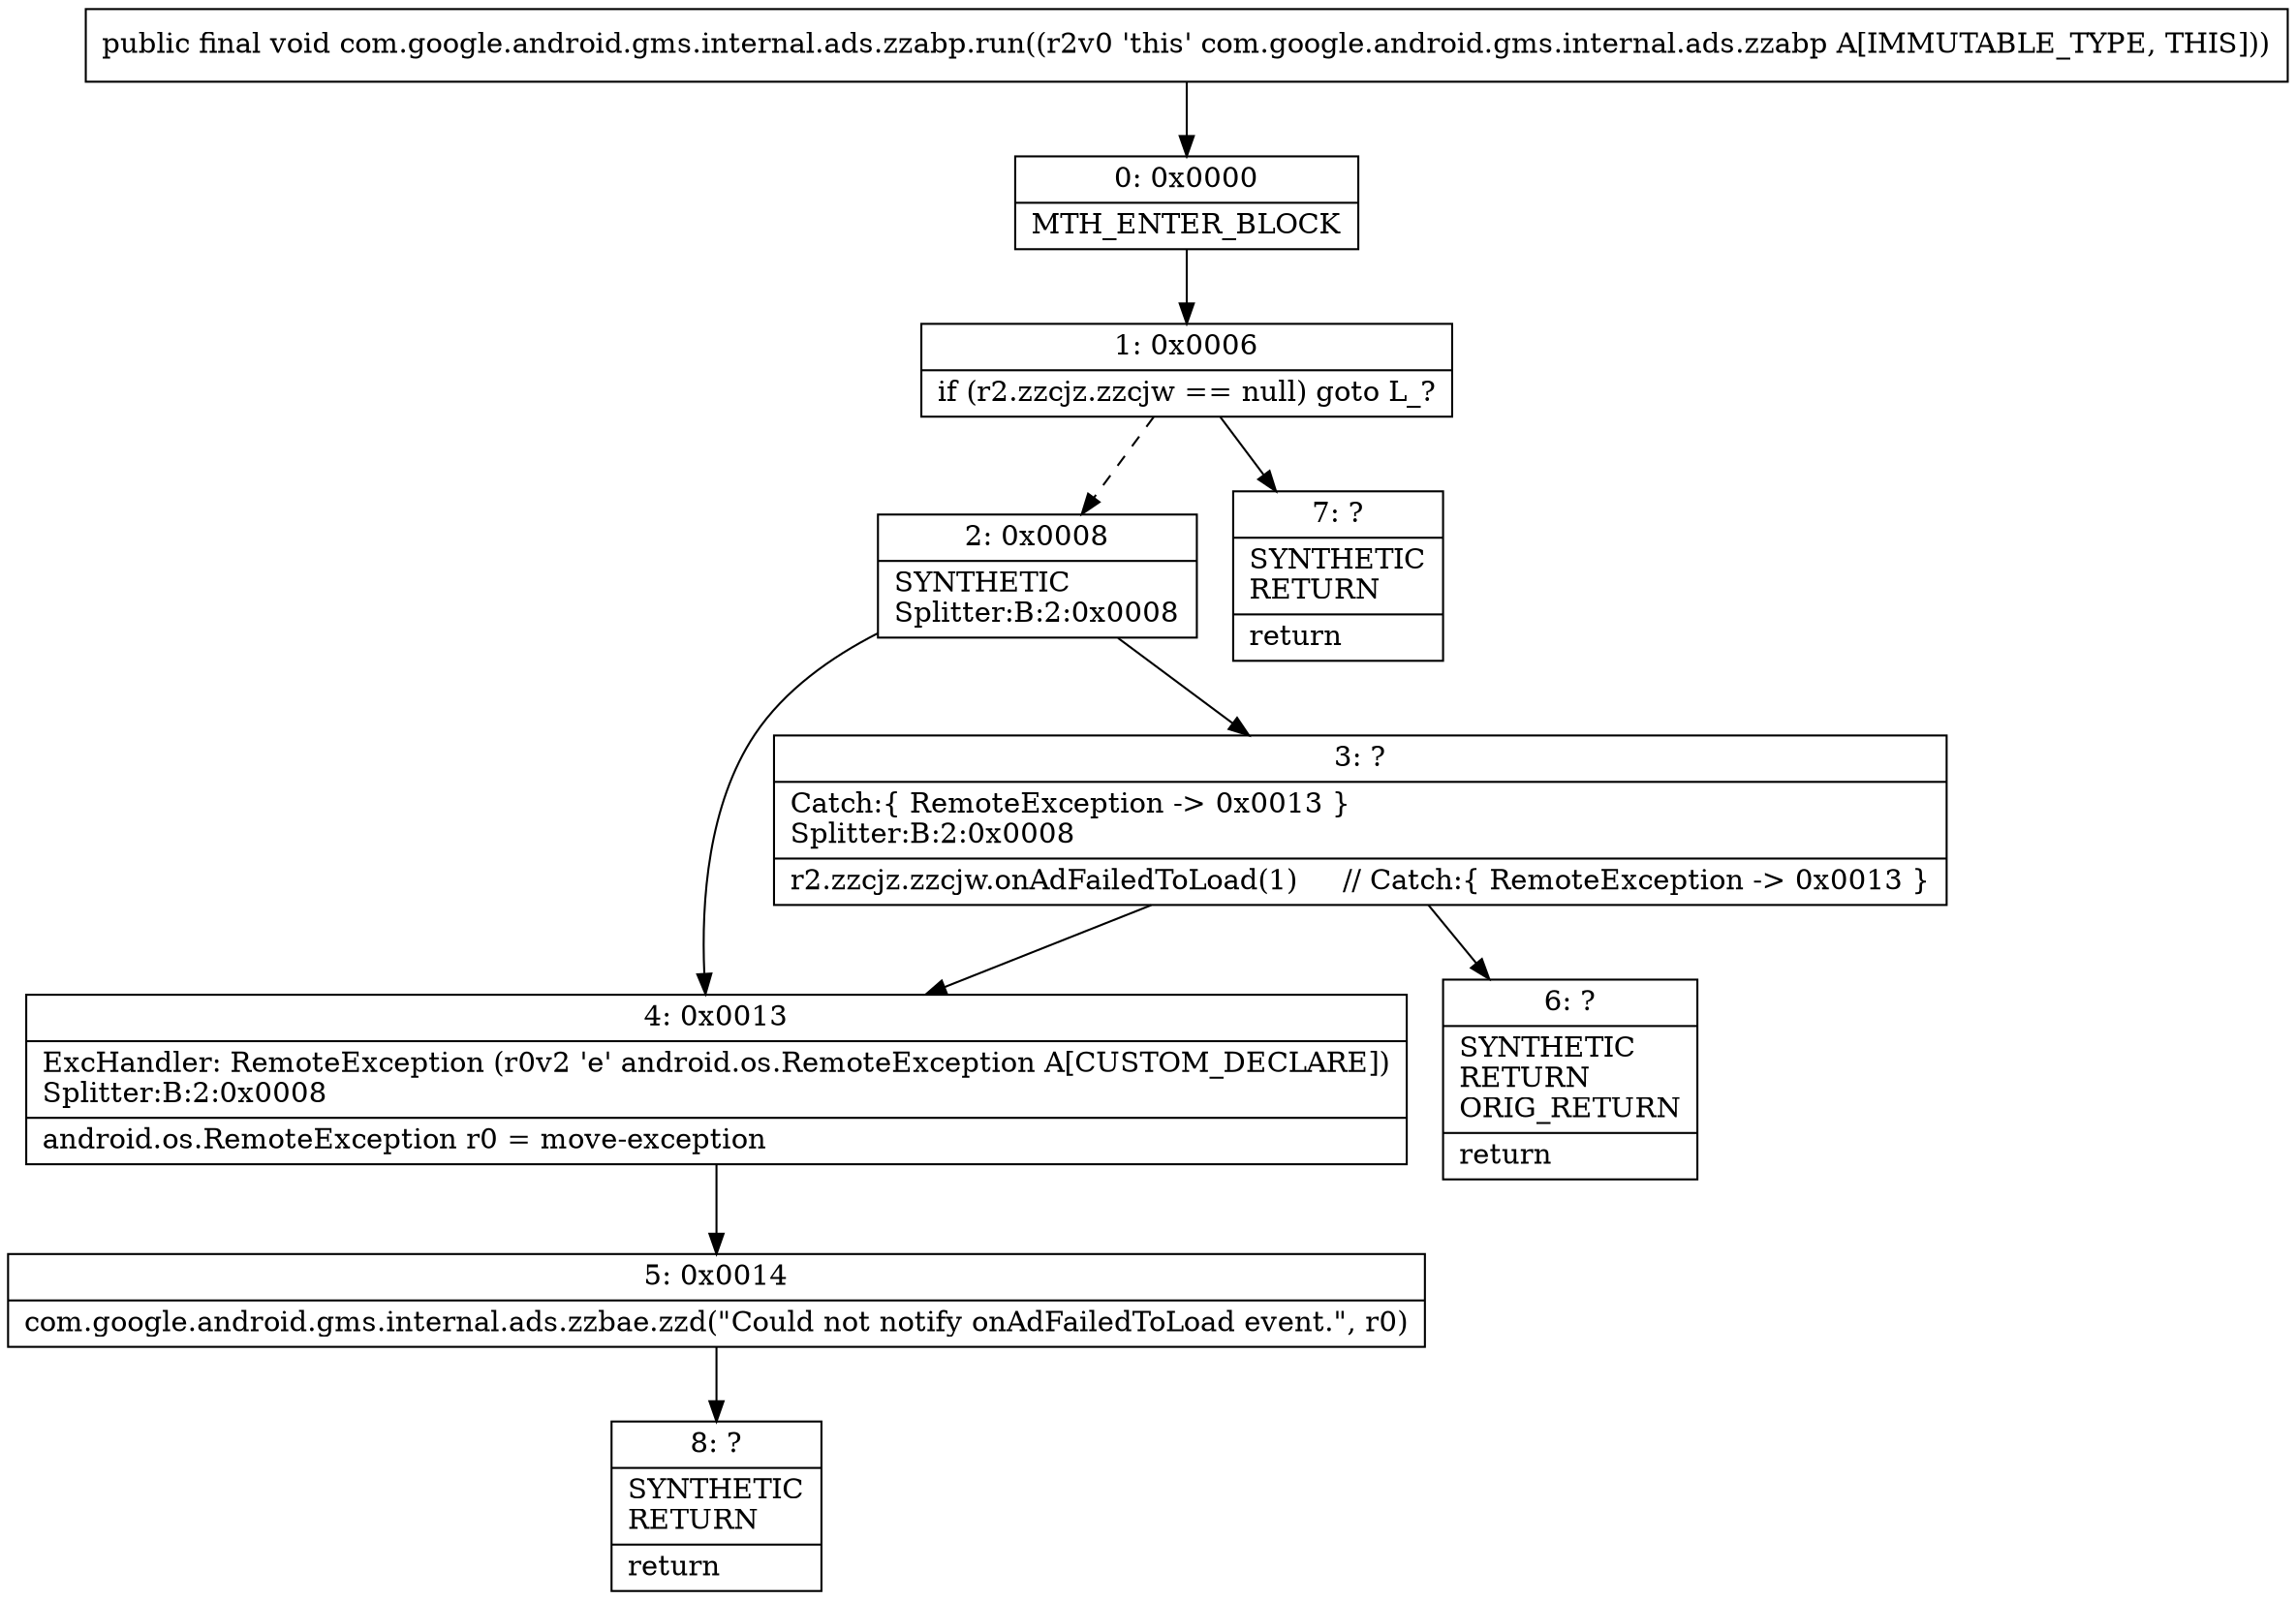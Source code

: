 digraph "CFG forcom.google.android.gms.internal.ads.zzabp.run()V" {
Node_0 [shape=record,label="{0\:\ 0x0000|MTH_ENTER_BLOCK\l}"];
Node_1 [shape=record,label="{1\:\ 0x0006|if (r2.zzcjz.zzcjw == null) goto L_?\l}"];
Node_2 [shape=record,label="{2\:\ 0x0008|SYNTHETIC\lSplitter:B:2:0x0008\l}"];
Node_3 [shape=record,label="{3\:\ ?|Catch:\{ RemoteException \-\> 0x0013 \}\lSplitter:B:2:0x0008\l|r2.zzcjz.zzcjw.onAdFailedToLoad(1)     \/\/ Catch:\{ RemoteException \-\> 0x0013 \}\l}"];
Node_4 [shape=record,label="{4\:\ 0x0013|ExcHandler: RemoteException (r0v2 'e' android.os.RemoteException A[CUSTOM_DECLARE])\lSplitter:B:2:0x0008\l|android.os.RemoteException r0 = move\-exception\l}"];
Node_5 [shape=record,label="{5\:\ 0x0014|com.google.android.gms.internal.ads.zzbae.zzd(\"Could not notify onAdFailedToLoad event.\", r0)\l}"];
Node_6 [shape=record,label="{6\:\ ?|SYNTHETIC\lRETURN\lORIG_RETURN\l|return\l}"];
Node_7 [shape=record,label="{7\:\ ?|SYNTHETIC\lRETURN\l|return\l}"];
Node_8 [shape=record,label="{8\:\ ?|SYNTHETIC\lRETURN\l|return\l}"];
MethodNode[shape=record,label="{public final void com.google.android.gms.internal.ads.zzabp.run((r2v0 'this' com.google.android.gms.internal.ads.zzabp A[IMMUTABLE_TYPE, THIS])) }"];
MethodNode -> Node_0;
Node_0 -> Node_1;
Node_1 -> Node_2[style=dashed];
Node_1 -> Node_7;
Node_2 -> Node_3;
Node_2 -> Node_4;
Node_3 -> Node_4;
Node_3 -> Node_6;
Node_4 -> Node_5;
Node_5 -> Node_8;
}

